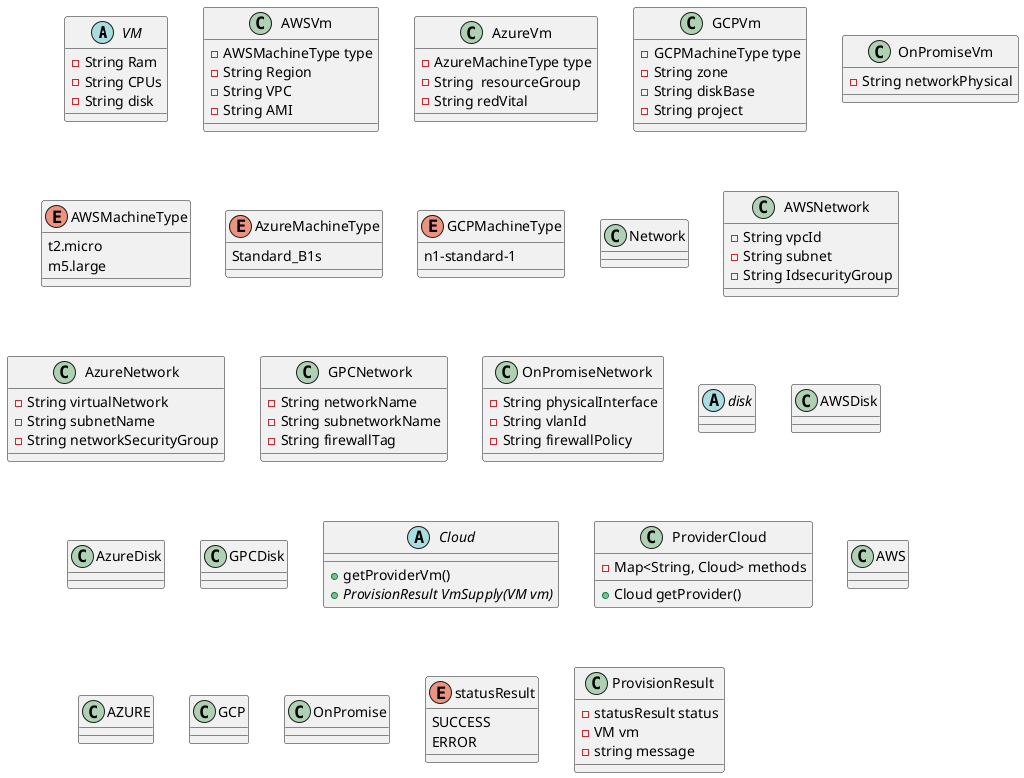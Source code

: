 @startuml cloud-factory

'------------- familias 1 virtualMachine ------------
abstract class VM {
- String Ram
- String CPUs
- String disk
}

class AWSVm {
- AWSMachineType type
- String Region
- String VPC
- String AMI
}
class AzureVm{
- AzureMachineType type
- String  resourceGroup
- String redVital
}
class GCPVm{
- GCPMachineType type
- String zone
- String diskBase
- String project
}
class OnPromiseVm{
    - String networkPhysical
}

enum AWSMachineType{
    t2.micro 
    m5.large
}
enum AzureMachineType {
    Standard_B1s
}
enum GCPMachineType {
    n1-standard-1
}

'------------- Familia 2 Network ---------------

class Network {
    
}

class AWSNetwork {
    - String vpcId
    - String subnet
    - String IdsecurityGroup
}

class AzureNetwork {
    - String virtualNetwork
    - String subnetName
    - String networkSecurityGroup
}

class GPCNetwork {
    - String networkName
    - String subnetworkName
    - String firewallTag
}

class OnPromiseNetwork {
    - String physicalInterface
    - String vlanId
    - String firewallPolicy
}
'-----------------------------------------------




'------------- Familia 3 Disk ------------------
abstract class disk {

}

class AWSDisk {
    
}

class AzureDisk {
    
}

class GPCDisk {

}

'-----------------------------------------------


'----------------- Fabricas --------------------

abstract class Cloud{
+ getProviderVm()
+ {abstract} ProvisionResult VmSupply(VM vm)
}

class ProviderCloud {
    - Map<String, Cloud> methods
    + Cloud getProvider()
}

class AWS{}
class AZURE{}
class GCP{}
class OnPromise{}

'-----------------------------------------------






enum statusResult {
    SUCCESS
    ERROR
}

class ProvisionResult {
    - statusResult status
    - VM vm
    - string message
}


' Cloud <|-- AWS
' Cloud <|-- GCP
' Cloud <|-- AZURE
' Cloud <|-- OnPromise

' AWS --> AWSVm : create
' AZURE --> AzureVm : create
' GCP --> GCPVm : create

' Cloud --> ProviderCloud

' VM <|-- AzureVm
' VM <|-- GCPVm
' VM <|-- AWSVm
' VM <|-- OnPromiseVm

' AzureMachineType <-- AzureVm : has
' AWSMachineType <-- AWSVm : has
' GCPMachineType <-- GCPVm : has 


' Cloud --> ProvisionResult: return
' statusResult <-- ProvisionResult : has


@enduml